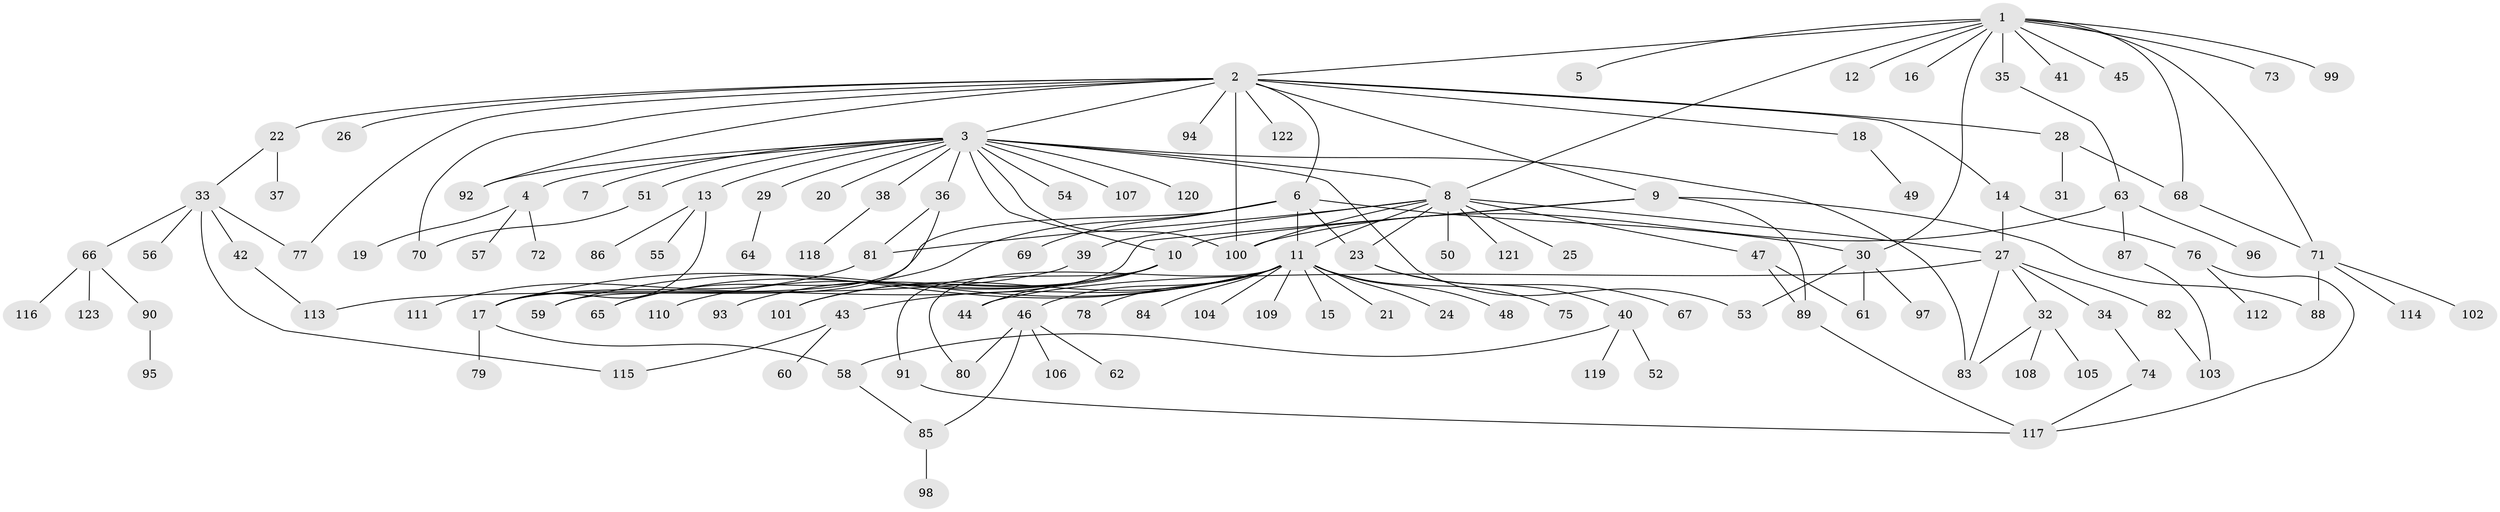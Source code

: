 // Generated by graph-tools (version 1.1) at 2025/11/02/27/25 16:11:11]
// undirected, 123 vertices, 159 edges
graph export_dot {
graph [start="1"]
  node [color=gray90,style=filled];
  1;
  2;
  3;
  4;
  5;
  6;
  7;
  8;
  9;
  10;
  11;
  12;
  13;
  14;
  15;
  16;
  17;
  18;
  19;
  20;
  21;
  22;
  23;
  24;
  25;
  26;
  27;
  28;
  29;
  30;
  31;
  32;
  33;
  34;
  35;
  36;
  37;
  38;
  39;
  40;
  41;
  42;
  43;
  44;
  45;
  46;
  47;
  48;
  49;
  50;
  51;
  52;
  53;
  54;
  55;
  56;
  57;
  58;
  59;
  60;
  61;
  62;
  63;
  64;
  65;
  66;
  67;
  68;
  69;
  70;
  71;
  72;
  73;
  74;
  75;
  76;
  77;
  78;
  79;
  80;
  81;
  82;
  83;
  84;
  85;
  86;
  87;
  88;
  89;
  90;
  91;
  92;
  93;
  94;
  95;
  96;
  97;
  98;
  99;
  100;
  101;
  102;
  103;
  104;
  105;
  106;
  107;
  108;
  109;
  110;
  111;
  112;
  113;
  114;
  115;
  116;
  117;
  118;
  119;
  120;
  121;
  122;
  123;
  1 -- 2;
  1 -- 5;
  1 -- 8;
  1 -- 12;
  1 -- 16;
  1 -- 30;
  1 -- 35;
  1 -- 41;
  1 -- 45;
  1 -- 68;
  1 -- 71;
  1 -- 73;
  1 -- 99;
  2 -- 3;
  2 -- 6;
  2 -- 9;
  2 -- 14;
  2 -- 18;
  2 -- 22;
  2 -- 26;
  2 -- 28;
  2 -- 70;
  2 -- 77;
  2 -- 92;
  2 -- 94;
  2 -- 100;
  2 -- 122;
  3 -- 4;
  3 -- 7;
  3 -- 8;
  3 -- 10;
  3 -- 13;
  3 -- 20;
  3 -- 29;
  3 -- 36;
  3 -- 38;
  3 -- 51;
  3 -- 53;
  3 -- 54;
  3 -- 83;
  3 -- 92;
  3 -- 100;
  3 -- 107;
  3 -- 120;
  4 -- 19;
  4 -- 57;
  4 -- 72;
  6 -- 11;
  6 -- 17;
  6 -- 23;
  6 -- 30;
  6 -- 65;
  6 -- 69;
  8 -- 11;
  8 -- 23;
  8 -- 25;
  8 -- 27;
  8 -- 39;
  8 -- 47;
  8 -- 50;
  8 -- 81;
  8 -- 100;
  8 -- 121;
  9 -- 10;
  9 -- 17;
  9 -- 88;
  9 -- 89;
  10 -- 44;
  10 -- 65;
  10 -- 91;
  10 -- 93;
  10 -- 101;
  10 -- 110;
  11 -- 15;
  11 -- 17;
  11 -- 21;
  11 -- 24;
  11 -- 43;
  11 -- 46;
  11 -- 48;
  11 -- 59;
  11 -- 75;
  11 -- 78;
  11 -- 80;
  11 -- 84;
  11 -- 101;
  11 -- 104;
  11 -- 109;
  13 -- 17;
  13 -- 55;
  13 -- 86;
  14 -- 27;
  14 -- 76;
  17 -- 58;
  17 -- 79;
  18 -- 49;
  22 -- 33;
  22 -- 37;
  23 -- 40;
  23 -- 67;
  27 -- 32;
  27 -- 34;
  27 -- 44;
  27 -- 82;
  27 -- 83;
  28 -- 31;
  28 -- 68;
  29 -- 64;
  30 -- 53;
  30 -- 61;
  30 -- 97;
  32 -- 83;
  32 -- 105;
  32 -- 108;
  33 -- 42;
  33 -- 56;
  33 -- 66;
  33 -- 77;
  33 -- 115;
  34 -- 74;
  35 -- 63;
  36 -- 59;
  36 -- 81;
  38 -- 118;
  39 -- 113;
  40 -- 52;
  40 -- 58;
  40 -- 119;
  42 -- 113;
  43 -- 60;
  43 -- 115;
  46 -- 62;
  46 -- 80;
  46 -- 85;
  46 -- 106;
  47 -- 61;
  47 -- 89;
  51 -- 70;
  58 -- 85;
  63 -- 87;
  63 -- 96;
  63 -- 100;
  66 -- 90;
  66 -- 116;
  66 -- 123;
  68 -- 71;
  71 -- 88;
  71 -- 102;
  71 -- 114;
  74 -- 117;
  76 -- 112;
  76 -- 117;
  81 -- 111;
  82 -- 103;
  85 -- 98;
  87 -- 103;
  89 -- 117;
  90 -- 95;
  91 -- 117;
}
